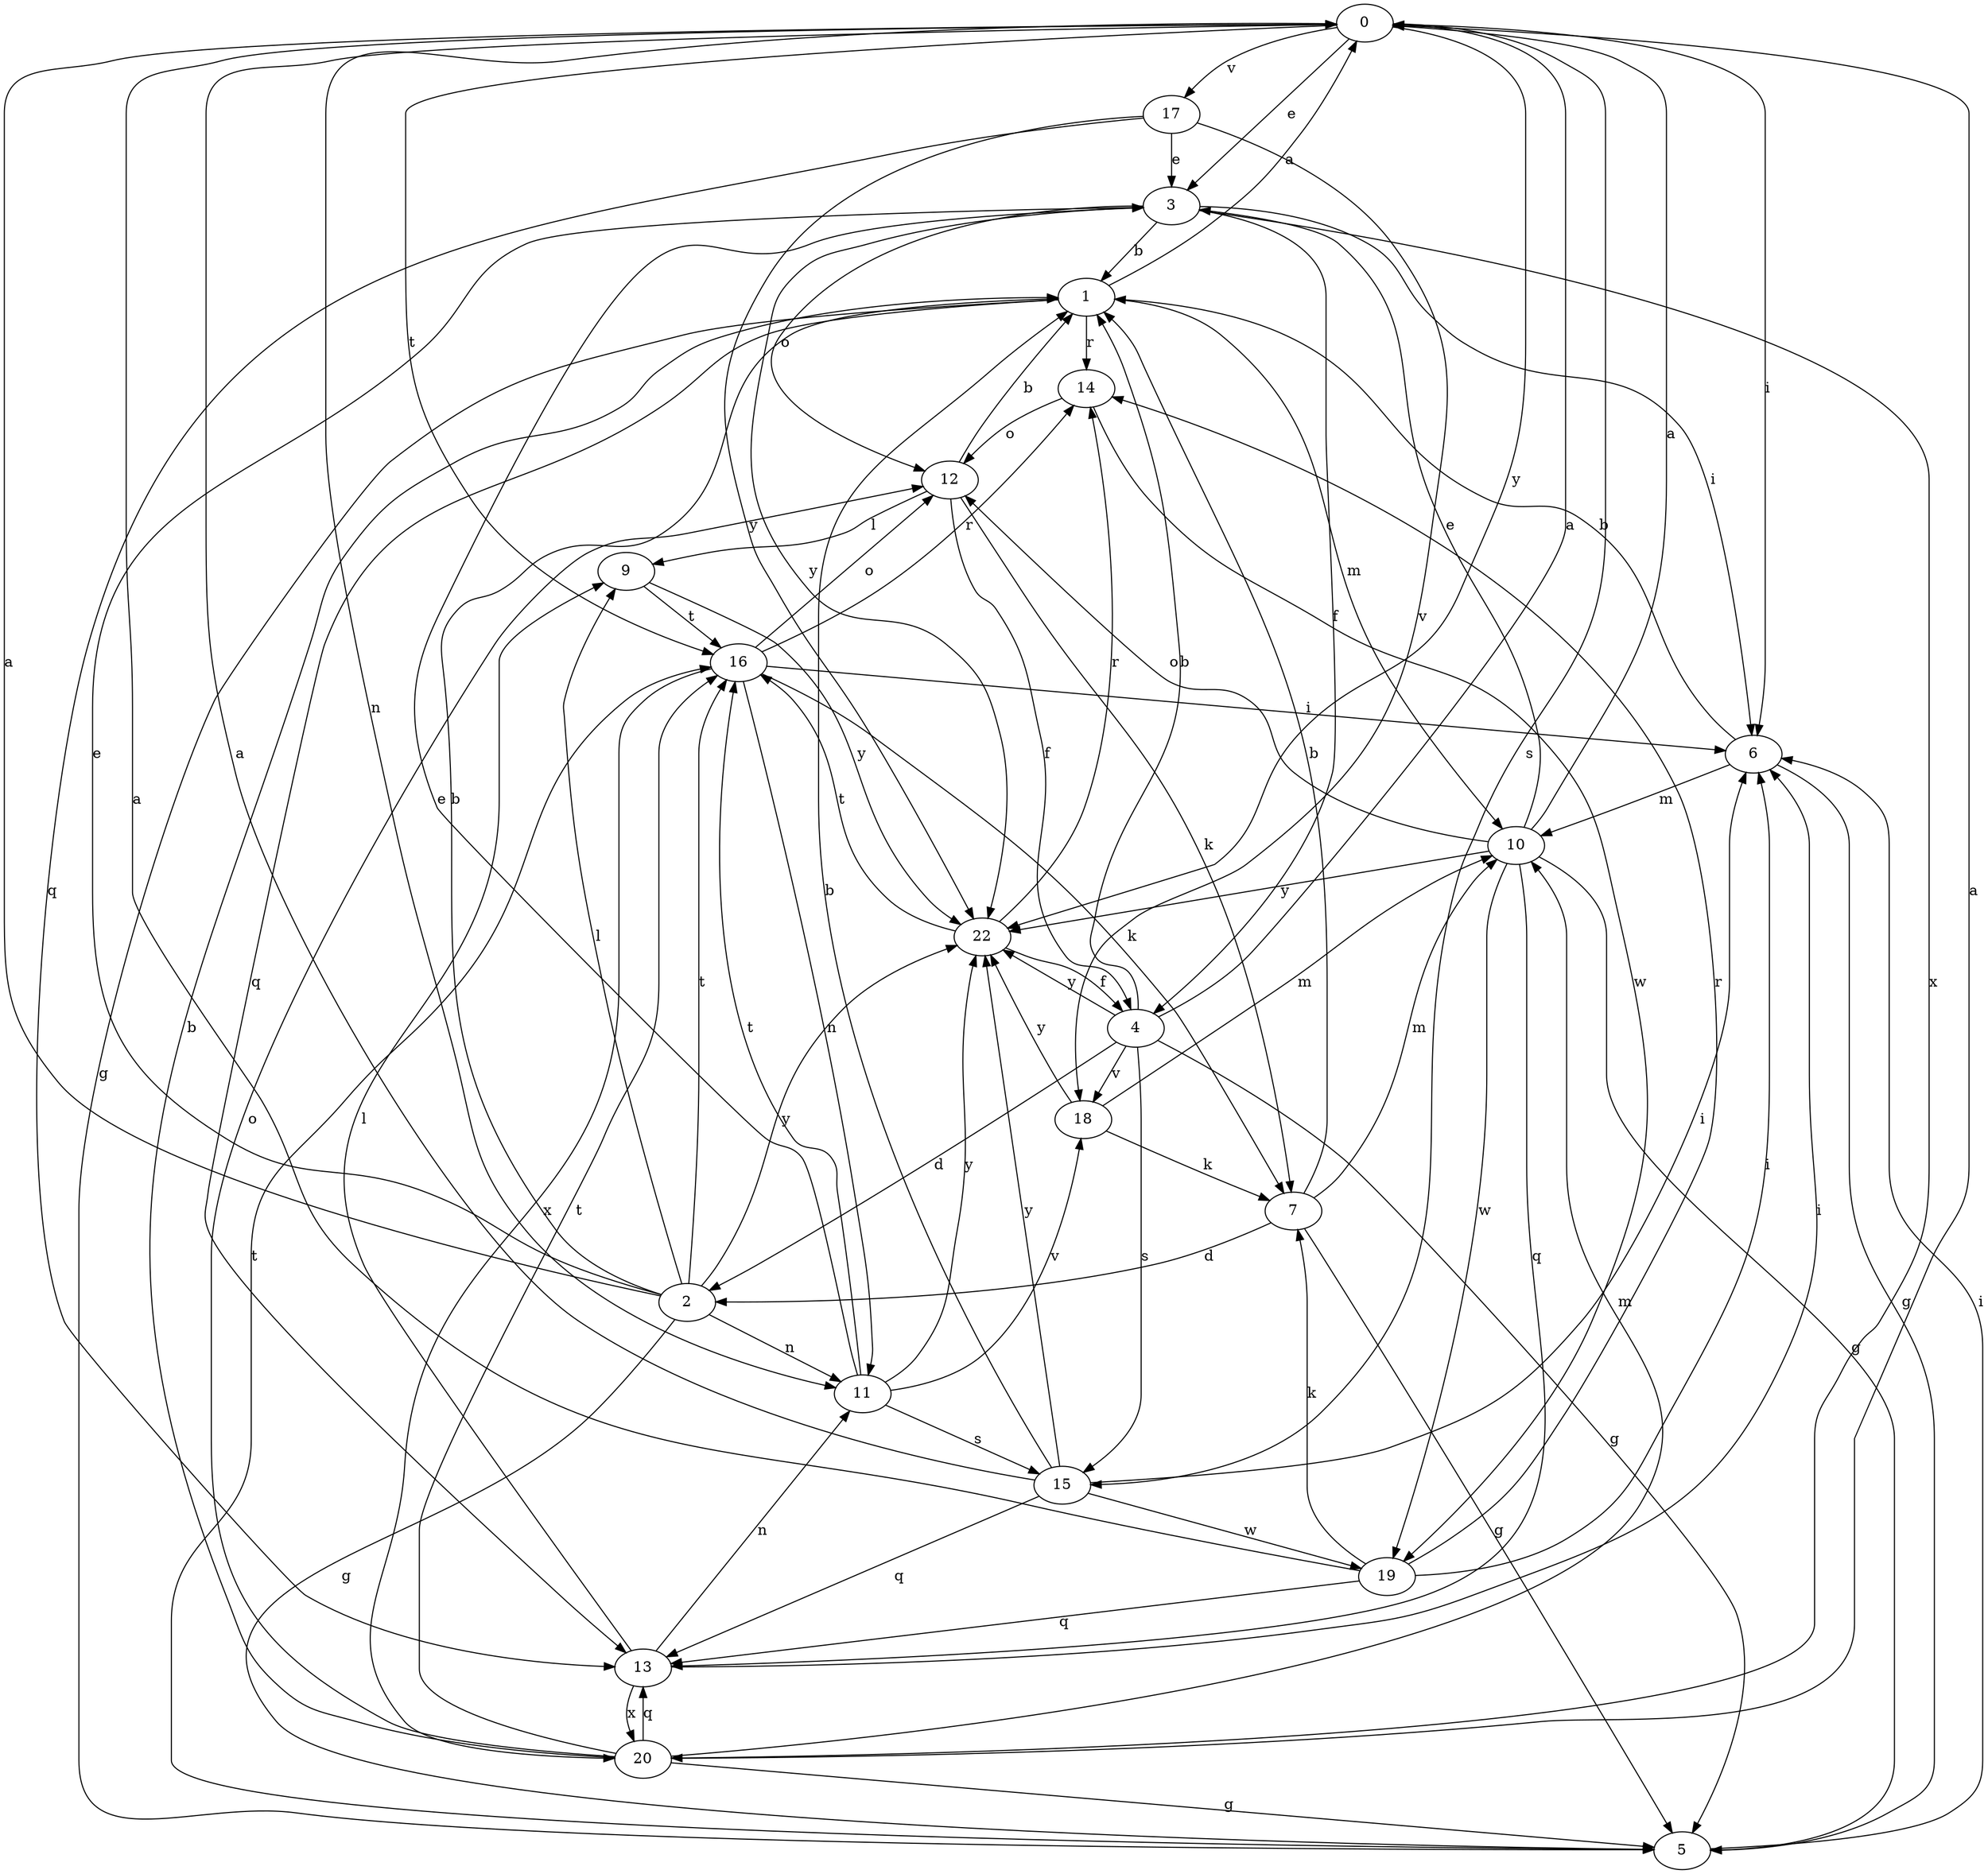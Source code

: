 strict digraph  {
0;
1;
2;
3;
4;
5;
6;
7;
9;
10;
11;
12;
13;
14;
15;
16;
17;
18;
19;
20;
22;
0 -> 3  [label=e];
0 -> 6  [label=i];
0 -> 11  [label=n];
0 -> 15  [label=s];
0 -> 16  [label=t];
0 -> 17  [label=v];
0 -> 22  [label=y];
1 -> 0  [label=a];
1 -> 5  [label=g];
1 -> 10  [label=m];
1 -> 13  [label=q];
1 -> 14  [label=r];
2 -> 0  [label=a];
2 -> 1  [label=b];
2 -> 3  [label=e];
2 -> 5  [label=g];
2 -> 9  [label=l];
2 -> 11  [label=n];
2 -> 16  [label=t];
2 -> 22  [label=y];
3 -> 1  [label=b];
3 -> 4  [label=f];
3 -> 6  [label=i];
3 -> 12  [label=o];
3 -> 20  [label=x];
3 -> 22  [label=y];
4 -> 0  [label=a];
4 -> 1  [label=b];
4 -> 2  [label=d];
4 -> 5  [label=g];
4 -> 15  [label=s];
4 -> 18  [label=v];
4 -> 22  [label=y];
5 -> 6  [label=i];
5 -> 16  [label=t];
6 -> 1  [label=b];
6 -> 5  [label=g];
6 -> 10  [label=m];
7 -> 1  [label=b];
7 -> 2  [label=d];
7 -> 5  [label=g];
7 -> 10  [label=m];
9 -> 16  [label=t];
9 -> 22  [label=y];
10 -> 0  [label=a];
10 -> 3  [label=e];
10 -> 5  [label=g];
10 -> 12  [label=o];
10 -> 13  [label=q];
10 -> 19  [label=w];
10 -> 22  [label=y];
11 -> 3  [label=e];
11 -> 15  [label=s];
11 -> 16  [label=t];
11 -> 18  [label=v];
11 -> 22  [label=y];
12 -> 1  [label=b];
12 -> 4  [label=f];
12 -> 7  [label=k];
12 -> 9  [label=l];
13 -> 6  [label=i];
13 -> 9  [label=l];
13 -> 11  [label=n];
13 -> 20  [label=x];
14 -> 12  [label=o];
14 -> 19  [label=w];
15 -> 0  [label=a];
15 -> 1  [label=b];
15 -> 6  [label=i];
15 -> 13  [label=q];
15 -> 19  [label=w];
15 -> 22  [label=y];
16 -> 6  [label=i];
16 -> 7  [label=k];
16 -> 11  [label=n];
16 -> 12  [label=o];
16 -> 14  [label=r];
16 -> 20  [label=x];
17 -> 3  [label=e];
17 -> 13  [label=q];
17 -> 18  [label=v];
17 -> 22  [label=y];
18 -> 7  [label=k];
18 -> 10  [label=m];
18 -> 22  [label=y];
19 -> 0  [label=a];
19 -> 6  [label=i];
19 -> 7  [label=k];
19 -> 13  [label=q];
19 -> 14  [label=r];
20 -> 0  [label=a];
20 -> 1  [label=b];
20 -> 5  [label=g];
20 -> 10  [label=m];
20 -> 12  [label=o];
20 -> 13  [label=q];
20 -> 16  [label=t];
22 -> 4  [label=f];
22 -> 14  [label=r];
22 -> 16  [label=t];
}
